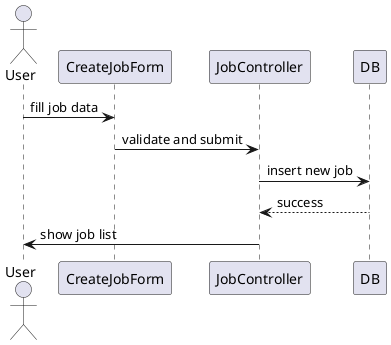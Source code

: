 @startuml
actor User
User -> CreateJobForm: fill job data
CreateJobForm -> JobController: validate and submit
JobController -> DB: insert new job
DB --> JobController: success
JobController -> User: show job list
@enduml
